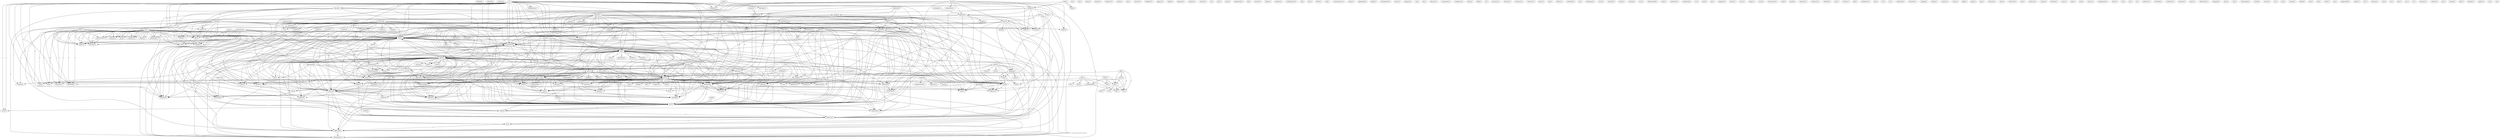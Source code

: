 digraph G {
  brickell [ label="brickell(1)" ];
  selected [ label="selected(1)" ];
  decision [ label="decision(1)" ];
  uses [ label="uses(2)" ];
  make [ label="make(1)" ];
  explains [ label="explains(1)" ];
  cipher [ label="cipher(28)" ];
  encrypt [ label="encrypt(2)" ];
  data [ label="data(2)" ];
  feedback [ label="feedback(5)" ];
  des [ label="des(33)" ];
  operation [ label="operation(9)" ];
  decrypt [ label="decrypt(2)" ];
  size [ label="size(5)" ];
  output [ label="output(4)" ];
  bit [ label="bit(2)" ];
  encryption [ label="encryption(18)" ];
  input [ label="input(2)" ];
  bit [ label="bit(22)" ];
  decryption [ label="decryption(10)" ];
  faq [ label="faq(5)" ];
  news [ label="news(2)" ];
  part [ label="part(7)" ];
  xx [ label="xx(1)" ];
  fifth [ label="fifth(1)" ];
  crypt [ label="crypt(3)" ];
  bri [ label="bri(1)" ];
  sha [ label="sha(1)" ];
  keeps [ label="keeps(1)" ];
  standard [ label="standard(7)" ];
  section [ label="section(1)" ];
  method [ label="method(4)" ];
  use [ label="use(5)" ];
  software [ label="software(6)" ];
  computer [ label="computer(2)" ];
  protection [ label="protection(2)" ];
  operates [ label="operates(3)" ];
  key [ label="key(32)" ];
  telecom [ label="telecom(2)" ];
  hardware [ label="hardware(4)" ];
  use [ label="use(1)" ];
  technology [ label="technology(1)" ];
  authentication [ label="authentication(3)" ];
  product [ label="product(24)" ];
  message [ label="message(5)" ];
  number [ label="number(6)" ];
  componentwise [ label="componentwise(1)" ];
  difference [ label="difference(1)" ];
  satisfy [ label="satisfy(1)" ];
  makes [ label="makes(3)" ];
  hember [ label="hember(1)" ];
  disproves [ label="disproves(1)" ];
  notion [ label="notion(1)" ];
  ntis [ label="ntis(1)" ];
  contrary [ label="contrary(1)" ];
  definition [ label="definition(1)" ];
  appears [ label="appears(1)" ];
  length [ label="length(1)" ];
  approach [ label="approach(1)" ];
  parkway [ label="parkway(1)" ];
  notation [ label="notation(1)" ];
  attack [ label="attack(5)" ];
  requires [ label="requires(1)" ];
  plaintext [ label="plaintext(3)" ];
  mapping [ label="mapping(4)" ];
  ie [ label="ie(1)" ];
  determine [ label="determine(2)" ];
  sp [ label="sp(1)" ];
  rwth [ label="rwth(1)" ];
  interface [ label="interface(1)" ];
  confidentiality [ label="confidentiality(1)" ];
  goes [ label="goes(1)" ];
  sheet [ label="sheet(3)" ];
  padding [ label="padding(1)" ];
  sample [ label="sample(1)" ];
  stream [ label="stream(2)" ];
  frame [ label="frame(1)" ];
  set [ label="set(2)" ];
  one [ label="one(2)" ];
  time [ label="time(4)" ];
  export [ label="export(1)" ];
  export [ label="export(1)" ];
  life [ label="life(1)" ];
  math [ label="math(1)" ];
  function [ label="function(6)" ];
  fashion [ label="fashion(1)" ];
  schedule [ label="schedule(4)" ];
  block [ label="block(22)" ];
  block [ label="block(2)" ];
  combines [ label="combines(1)" ];
  receipt [ label="receipt(1)" ];
  text [ label="text(3)" ];
  order [ label="order(2)" ];
  reception [ label="reception(1)" ];
  advance [ label="advance(1)" ];
  ciphertext [ label="ciphertext(2)" ];
  department [ label="department(1)" ];
  bih [ label="bih(1)" ];
  class [ label="class(2)" ];
  sense [ label="sense(3)" ];
  half [ label="half(1)" ];
  swap [ label="swap(1)" ];
  practice [ label="practice(1)" ];
  meyer [ label="meyer(3)" ];
  further [ label="further(1)" ];
  algorithm [ label="algorithm(7)" ];
  dependence [ label="dependence(1)" ];
  conflict [ label="conflict(1)" ];
  developer [ label="developer(1)" ];
  tamper [ label="tamper(1)" ];
  spent [ label="spent(2)" ];
  resolves [ label="resolves(1)" ];
  year [ label="year(1)" ];
  article [ label="article(1)" ];
  guarantee [ label="guarantee(1)" ];
  dennis [ label="dennis(1)" ];
  program [ label="program(2)" ];
  multiplication [ label="multiplication(1)" ];
  value [ label="value(3)" ];
  decryptor [ label="decryptor(1)" ];
  encryptor [ label="encryptor(1)" ];
  adi [ label="adi(1)" ];
  mixing [ label="mixing(1)" ];
  round [ label="round(5)" ];
  act [ label="act(1)" ];
  act [ label="act(2)" ];
  mail [ label="mail(1)" ];
  information [ label="information(5)" ];
  need [ label="need(1)" ];
  chapter [ label="chapter(1)" ];
  luby [ label="luby(1)" ];
  iv [ label="iv(2)" ];
  reduces [ label="reduces(3)" ];
  initialization [ label="initialization(1)" ];
  form [ label="form(1)" ];
  note [ label="note(2)" ];
  mode [ label="mode(4)" ];
  depends [ label="depends(3)" ];
  vector [ label="vector(1)" ];
  instance [ label="instance(1)" ];
  evidence [ label="evidence(2)" ];
  design [ label="design(5)" ];
  hypothesis [ label="hypothesis(1)" ];
  group [ label="group(13)" ];
  khafre [ label="khafre(1)" ];
  talk [ label="talk(1)" ];
  semiconductor [ label="semiconductor(1)" ];
  general [ label="general(1)" ];
  please [ label="please(1)" ];
  edu [ label="edu(2)" ];
  cryptography [ label="cryptography(3)" ];
  pub [ label="pub(1)" ];
  end [ label="end(1)" ];
  improvement [ label="improvement(1)" ];
  encipherment [ label="encipherment(3)" ];
  indicates [ label="indicates(1)" ];
  extension [ label="extension(1)" ];
  exist [ label="exist(1)" ];
  developed [ label="developed(2)" ];
  pijnenburg [ label="pijnenburg(2)" ];
  begins [ label="begins(1)" ];
  development [ label="development(3)" ];
  modify [ label="modify(1)" ];
  weakness [ label="weakness(1)" ];
  knowledge [ label="knowledge(1)" ];
  ensure [ label="ensure(1)" ];
  designer [ label="designer(1)" ];
  ftp [ label="ftp(2)" ];
  rtfm [ label="rtfm(1)" ];
  mit [ label="mit(1)" ];
  see [ label="see(2)" ];
  cop [ label="cop(1)" ];
  substitution [ label="substitution(2)" ];
  transposition [ label="transposition(2)" ];
  scheduling [ label="scheduling(1)" ];
  linear [ label="linear(1)" ];
  transformation [ label="transformation(1)" ];
  told [ label="told(1)" ];
  permutation [ label="permutation(4)" ];
  addition [ label="addition(1)" ];
  request [ label="request(1)" ];
  selection [ label="selection(1)" ];
  kin [ label="kin(1)" ];
  coppersmith [ label="coppersmith(2)" ];
  alternating [ label="alternating(2)" ];
  generate [ label="generate(4)" ];
  rest [ label="rest(1)" ];
  read [ label="read(1)" ];
  kinnucan [ label="kinnucan(1)" ];
  term [ label="term(1)" ];
  generation [ label="generation(1)" ];
  project [ label="project(1)" ];
  prove [ label="prove(5)" ];
  encrypt [ label="encrypt(3)" ];
  started [ label="started(1)" ];
  cryptosystem [ label="cryptosystem(1)" ];
  supersedes [ label="supersedes(1)" ];
  tuchman [ label="tuchman(4)" ];
  look [ label="look(1)" ];
  member [ label="member(1)" ];
  compliance [ label="compliance(1)" ];
  feistel [ label="feistel(3)" ];
  extend [ label="extend(1)" ];
  show [ label="show(1)" ];
  called [ label="called(1)" ];
  phone [ label="phone(1)" ];
  protect [ label="protect(3)" ];
  processing [ label="processing(2)" ];
  ftpbk [ label="ftpbk(1)" ];
  ecb [ label="ecb(5)" ];
  question [ label="question(2)" ];
  chip [ label="chip(3)" ];
  pipeline [ label="pipeline(1)" ];
  sells [ label="sells(1)" ];
  stage [ label="stage(1)" ];
  supports [ label="supports(1)" ];
  nl [ label="nl(1)" ];
  generator [ label="generator(1)" ];
  sherman [ label="sherman(1)" ];
  insistence [ label="insistence(1)" ];
  purpose [ label="purpose(1)" ];
  government [ label="government(2)" ];
  mb [ label="mb(1)" ];
  gandalf [ label="gandalf(1)" ];
  sec [ label="sec(1)" ];
  procedure [ label="procedure(1)" ];
  summary [ label="summary(1)" ];
  device [ label="device(1)" ];
  infosys [ label="infosys(1)" ];
  goal [ label="goal(1)" ];
  address [ label="address(1)" ];
  elektronik [ label="elektronik(1)" ];
  lsb [ label="lsb(1)" ];
  distinguish [ label="distinguish(1)" ];
  rivest [ label="rivest(1)" ];
  revealed [ label="revealed(1)" ];
  subset [ label="subset(1)" ];
  ostholm [ label="ostholm(1)" ];
  dea [ label="dea(3)" ];
  pair [ label="pair(3)" ];
  ncsu [ label="ncsu(1)" ];
  boxtelswweg [ label="boxtelswweg(1)" ];
  looks [ label="looks(1)" ];
  bro [ label="bro(1)" ];
  list [ label="list(2)" ];
  marketing [ label="marketing(1)" ];
  polynomial [ label="polynomial(1)" ];
  ivs [ label="ivs(1)" ];
  mark [ label="mark(1)" ];
  pat [ label="pat(1)" ];
  magazine [ label="magazine(1)" ];
  matter [ label="matter(1)" ];
  shamir [ label="shamir(4)" ];
  work [ label="work(1)" ];
  anything [ label="anything(1)" ];
  vouch [ label="vouch(1)" ];
  ranges [ label="ranges(1)" ];
  recall [ label="recall(1)" ];
  involvement [ label="involvement(1)" ];
  means [ label="means(1)" ];
  iterates [ label="iterates(1)" ];
  chaining [ label="chaining(2)" ];
  hand [ label="hand(1)" ];
  franke [ label="franke(2)" ];
  compress [ label="compress(1)" ];
  commerce [ label="commerce(1)" ];
  specifies [ label="specifies(2)" ];
  expect [ label="expect(1)" ];
  wire [ label="wire(1)" ];
  cfb [ label="cfb(6)" ];
  cryptanalysis [ label="cryptanalysis(4)" ];
  consists [ label="consists(1)" ];
  nsa [ label="nsa(2)" ];
  keysize [ label="keysize(1)" ];
  dictate [ label="dictate(1)" ];
  box [ label="box(1)" ];
  document [ label="document(1)" ];
  phil [ label="phil(1)" ];
  intelligence [ label="intelligence(1)" ];
  kah [ label="kah(1)" ];
  cry [ label="cry(1)" ];
  security [ label="security(7)" ];
  sor [ label="sor(1)" ];
  nsa [ label="nsa(5)" ];
  informatik [ label="informatik(1)" ];
  ibm [ label="ibm(3)" ];
  mail [ label="mail(1)" ];
  december [ label="december(1)" ];
  langage [ label="langage(1)" ];
  nobody [ label="nobody(1)" ];
  cryptech [ label="cryptech(1)" ];
  ranum [ label="ranum(1)" ];
  ftppk [ label="ftppk(1)" ];
  iv [ label="iv(1)" ];
  paper [ label="paper(1)" ];
  biham [ label="biham(3)" ];
  name [ label="name(2)" ];
  map [ label="map(1)" ];
  collection [ label="collection(1)" ];
  example [ label="example(2)" ];
  produce [ label="produce(1)" ];
  claim [ label="claim(1)" ];
  add [ label="add(1)" ];
  compares [ label="compares(1)" ];
  table [ label="table(1)" ];
  code [ label="code(3)" ];
  fact [ label="fact(1)" ];
  listing [ label="listing(1)" ];
  institution [ label="institution(1)" ];
  mhz [ label="mhz(1)" ];
  patterson [ label="patterson(1)" ];
  canada [ label="canada(1)" ];
  observer [ label="observer(2)" ];
  timestep [ label="timestep(1)" ];
  exists [ label="exists(1)" ];
  right [ label="right(1)" ];
  send [ label="send(1)" ];
  marcus [ label="marcus(1)" ];
  management [ label="management(1)" ];
  book [ label="book(2)" ];
  ellison [ label="ellison(1)" ];
  tim [ label="tim(1)" ];
  lub [ label="lub(1)" ];
  bi [ label="bi(1)" ];
  reference [ label="reference(1)" ];
  rosenthal [ label="rosenthal(1)" ];
  committee [ label="committee(1)" ];
  germany [ label="germany(1)" ];
  knows [ label="knows(1)" ];
  cbc [ label="cbc(2)" ];
  distribution [ label="distribution(1)" ];
  msb [ label="msb(1)" ];
  language [ label="language(1)" ];
  ftpey [ label="ftpey(1)" ];
  com [ label="com(1)" ];
  nonlinearity [ label="nonlinearity(1)" ];
  rackoff [ label="rackoff(1)" ];
  riordan [ label="riordan(1)" ];
  ofb [ label="ofb(3)" ];
  oct [ label="oct(1)" ];
  cam [ label="cam(1)" ];
  storage [ label="storage(1)" ];
  newbridge [ label="newbridge(3)" ];
  kaliski [ label="kaliski(1)" ];
  ieee [ label="ieee(1)" ];
  lucifer [ label="lucifer(4)" ];
  msb [ label="msb(4)" ];
  ede [ label="ede(1)" ];
  vught [ label="vught(1)" ];
  shi [ label="shi(1)" ];
  engineering [ label="engineering(1)" ];
  import [ label="import(1)" ];
  eve [ label="eve(1)" ];
  shannon [ label="shannon(1)" ];
  tran [ label="tran(3)" ];
  xor [ label="xor(1)" ];
  karn [ label="karn(1)" ];
  pcc [ label="pcc(1)" ];
  ne [ label="ne(1)" ];
  existence [ label="existence(1)" ];
  element [ label="element(2)" ];
  mjr [ label="mjr(1)" ];
  energy [ label="energy(1)" ];
  mbit [ label="mbit(2)" ];
  dewight [ label="dewight(1)" ];
  quality [ label="quality(1)" ];
  call [ label="call(1)" ];
  eq [ label="eq(1)" ];
  uses -> make [ label="1" ];
  uses -> explains [ label="1" ];
  uses -> cipher [ label="1" ];
  encrypt -> data [ label="3" ];
  encrypt -> feedback [ label="2" ];
  encrypt -> des [ label="1" ];
  encrypt -> operation [ label="1" ];
  encrypt -> decrypt [ label="2" ];
  encrypt -> size [ label="2" ];
  output -> des [ label="1" ];
  output -> operation [ label="1" ];
  output -> bit [ label="2" ];
  output -> encryption [ label="1" ];
  output -> input [ label="1" ];
  output -> bit [ label="2" ];
  output -> decryption [ label="2" ];
  faq -> news [ label="1" ];
  faq -> part [ label="5" ];
  faq -> xx [ label="2" ];
  faq -> fifth [ label="3" ];
  faq -> crypt [ label="1" ];
  standard -> data [ label="3" ];
  standard -> section [ label="1" ];
  standard -> method [ label="1" ];
  standard -> use [ label="1" ];
  standard -> software [ label="1" ];
  standard -> computer [ label="1" ];
  standard -> protection [ label="1" ];
  standard -> operates [ label="1" ];
  standard -> key [ label="2" ];
  standard -> operation [ label="4" ];
  standard -> telecom [ label="1" ];
  standard -> hardware [ label="1" ];
  standard -> cipher [ label="1" ];
  standard -> bit [ label="1" ];
  standard -> use [ label="1" ];
  standard -> technology [ label="1" ];
  standard -> bit [ label="1" ];
  standard -> authentication [ label="1" ];
  standard -> product [ label="1" ];
  standard -> message [ label="1" ];
  number -> componentwise [ label="1" ];
  number -> difference [ label="1" ];
  number -> satisfy [ label="1" ];
  number -> makes [ label="1" ];
  attack -> requires [ label="1" ];
  attack -> plaintext [ label="1" ];
  attack -> mapping [ label="1" ];
  attack -> key [ label="1" ];
  attack -> ie [ label="1" ];
  attack -> determine [ label="1" ];
  data -> interface [ label="1" ];
  data -> part [ label="1" ];
  data -> confidentiality [ label="1" ];
  data -> goes [ label="1" ];
  data -> sheet [ label="1" ];
  data -> padding [ label="1" ];
  data -> sample [ label="1" ];
  data -> stream [ label="1" ];
  data -> key [ label="3" ];
  data -> frame [ label="1" ];
  data -> des [ label="1" ];
  data -> operation [ label="1" ];
  data -> set [ label="1" ];
  data -> one [ label="1" ];
  data -> time [ label="1" ];
  data -> bit [ label="1" ];
  data -> encryption [ label="1" ];
  data -> export [ label="1" ];
  data -> export [ label="1" ];
  data -> bit [ label="1" ];
  data -> size [ label="2" ];
  data -> life [ label="1" ];
  function -> plaintext [ label="1" ];
  function -> fashion [ label="1" ];
  function -> schedule [ label="2" ];
  function -> block [ label="2" ];
  function -> block [ label="2" ];
  function -> key [ label="3" ];
  function -> combines [ label="1" ];
  function -> receipt [ label="1" ];
  function -> text [ label="1" ];
  function -> cipher [ label="1" ];
  function -> order [ label="1" ];
  function -> bit [ label="2" ];
  function -> reception [ label="1" ];
  function -> advance [ label="1" ];
  function -> ciphertext [ label="1" ];
  function -> bit [ label="2" ];
  class -> sense [ label="1" ];
  class -> mapping [ label="1" ];
  class -> half [ label="1" ];
  class -> swap [ label="1" ];
  class -> one [ label="1" ];
  class -> ciphertext [ label="1" ];
  class -> product [ label="1" ];
  news -> part [ label="1" ];
  news -> xx [ label="1" ];
  news -> crypt [ label="1" ];
  meyer -> sense [ label="1" ];
  meyer -> further [ label="1" ];
  meyer -> algorithm [ label="1" ];
  meyer -> dependence [ label="1" ];
  meyer -> conflict [ label="1" ];
  meyer -> developer [ label="1" ];
  meyer -> tamper [ label="1" ];
  meyer -> spent [ label="1" ];
  meyer -> resolves [ label="1" ];
  meyer -> year [ label="1" ];
  meyer -> article [ label="1" ];
  meyer -> guarantee [ label="1" ];
  value -> decryptor [ label="1" ];
  value -> encryptor [ label="1" ];
  value -> key [ label="1" ];
  sense -> plaintext [ label="1" ];
  sense -> fashion [ label="1" ];
  sense -> conflict [ label="1" ];
  sense -> mapping [ label="1" ];
  sense -> resolves [ label="1" ];
  sense -> key [ label="1" ];
  sense -> combines [ label="1" ];
  sense -> mixing [ label="1" ];
  sense -> cipher [ label="1" ];
  sense -> round [ label="1" ];
  sense -> act [ label="1" ];
  sense -> ciphertext [ label="1" ];
  sense -> product [ label="1" ];
  sense -> act [ label="1" ];
  mail -> further [ label="1" ];
  mail -> information [ label="1" ];
  mail -> need [ label="1" ];
  method -> use [ label="1" ];
  method -> chapter [ label="1" ];
  method -> key [ label="1" ];
  method -> use [ label="1" ];
  method -> authentication [ label="1" ];
  method -> product [ label="1" ];
  method -> message [ label="1" ];
  iv -> reduces [ label="8" ];
  iv -> use [ label="1" ];
  iv -> encryptor [ label="1" ];
  iv -> key [ label="2" ];
  iv -> operation [ label="4" ];
  iv -> initialization [ label="1" ];
  iv -> form [ label="1" ];
  iv -> note [ label="8" ];
  iv -> mode [ label="1" ];
  iv -> crypt [ label="1" ];
  iv -> text [ label="4" ];
  iv -> cipher [ label="4" ];
  iv -> bit [ label="3" ];
  iv -> encryption [ label="4" ];
  iv -> reception [ label="4" ];
  iv -> use [ label="1" ];
  iv -> depends [ label="4" ];
  iv -> vector [ label="1" ];
  iv -> bit [ label="3" ];
  iv -> instance [ label="1" ];
  iv -> decryption [ label="4" ];
  evidence -> design [ label="1" ];
  evidence -> hypothesis [ label="1" ];
  evidence -> group [ label="1" ];
  reduces -> design [ label="1" ];
  reduces -> operation [ label="1" ];
  reduces -> note [ label="2" ];
  reduces -> text [ label="1" ];
  reduces -> cipher [ label="1" ];
  reduces -> encryption [ label="1" ];
  reduces -> reception [ label="1" ];
  reduces -> depends [ label="1" ];
  reduces -> decryption [ label="1" ];
  design -> software [ label="1" ];
  design -> general [ label="1" ];
  edu -> part [ label="1" ];
  edu -> xx [ label="1" ];
  edu -> cryptography [ label="1" ];
  edu -> pub [ label="1" ];
  further -> algorithm [ label="1" ];
  further -> end [ label="1" ];
  further -> information [ label="1" ];
  further -> conflict [ label="1" ];
  further -> tamper [ label="1" ];
  further -> resolves [ label="1" ];
  further -> improvement [ label="1" ];
  encipherment -> indicates [ label="2" ];
  encipherment -> extension [ label="2" ];
  encipherment -> key [ label="2" ];
  encipherment -> exist [ label="2" ];
  encipherment -> group [ label="1" ];
  encipherment -> cipher [ label="1" ];
  encipherment -> encryption [ label="2" ];
  encipherment -> depends [ label="1" ];
  developed -> algorithm [ label="2" ];
  algorithm -> software [ label="1" ];
  algorithm -> conflict [ label="1" ];
  algorithm -> modify [ label="1" ];
  algorithm -> resolves [ label="1" ];
  algorithm -> weakness [ label="1" ];
  algorithm -> hardware [ label="1" ];
  algorithm -> knowledge [ label="1" ];
  algorithm -> technology [ label="1" ];
  ftp -> xx [ label="1" ];
  ftp -> cryptography [ label="1" ];
  ftp -> pub [ label="1" ];
  ftp -> rtfm [ label="1" ];
  ftp -> mit [ label="1" ];
  ftp -> see [ label="1" ];
  substitution -> transposition [ label="1" ];
  substitution -> make [ label="1" ];
  substitution -> scheduling [ label="1" ];
  substitution -> key [ label="1" ];
  substitution -> linear [ label="1" ];
  substitution -> explains [ label="1" ];
  substitution -> transformation [ label="1" ];
  substitution -> told [ label="1" ];
  substitution -> permutation [ label="1" ];
  substitution -> addition [ label="1" ];
  substitution -> request [ label="1" ];
  substitution -> selection [ label="1" ];
  coppersmith -> alternating [ label="1" ];
  coppersmith -> generate [ label="1" ];
  coppersmith -> group [ label="1" ];
  coppersmith -> cipher [ label="1" ];
  coppersmith -> product [ label="1" ];
  part -> xx [ label="1" ];
  part -> rest [ label="1" ];
  part -> fifth [ label="2" ];
  part -> read [ label="1" ];
  use -> term [ label="1" ];
  use -> generation [ label="1" ];
  use -> project [ label="1" ];
  use -> prove [ label="1" ];
  use -> block [ label="1" ];
  use -> feedback [ label="2" ];
  use -> encrypt [ label="2" ];
  use -> block [ label="1" ];
  use -> key [ label="2" ];
  use -> telecom [ label="1" ];
  use -> form [ label="1" ];
  use -> started [ label="1" ];
  use -> mode [ label="1" ];
  use -> crypt [ label="1" ];
  use -> generate [ label="1" ];
  use -> one [ label="1" ];
  use -> cipher [ label="1" ];
  use -> bit [ label="2" ];
  use -> decrypt [ label="2" ];
  use -> bit [ label="2" ];
  use -> instance [ label="1" ];
  use -> cryptosystem [ label="1" ];
  use -> message [ label="1" ];
  plaintext -> fashion [ label="1" ];
  plaintext -> key [ label="3" ];
  plaintext -> encryption [ label="1" ];
  plaintext -> input [ label="1" ];
  plaintext -> ciphertext [ label="1" ];
  plaintext -> decryption [ label="1" ];
  plaintext -> determine [ label="1" ];
  tuchman -> conflict [ label="1" ];
  tuchman -> developer [ label="1" ];
  tuchman -> tamper [ label="1" ];
  tuchman -> spent [ label="1" ];
  tuchman -> resolves [ label="1" ];
  tuchman -> make [ label="1" ];
  tuchman -> year [ label="1" ];
  tuchman -> scheduling [ label="1" ];
  tuchman -> key [ label="1" ];
  tuchman -> article [ label="1" ];
  tuchman -> explains [ label="1" ];
  tuchman -> look [ label="1" ];
  tuchman -> member [ label="1" ];
  tuchman -> group [ label="1" ];
  tuchman -> told [ label="1" ];
  tuchman -> permutation [ label="1" ];
  tuchman -> request [ label="1" ];
  tuchman -> selection [ label="1" ];
  sheet -> bit [ label="1" ];
  sheet -> bit [ label="1" ];
  feistel -> extend [ label="1" ];
  feistel -> mapping [ label="1" ];
  feistel -> show [ label="1" ];
  feistel -> half [ label="1" ];
  feistel -> swap [ label="1" ];
  feistel -> generate [ label="1" ];
  feistel -> one [ label="1" ];
  feistel -> round [ label="2" ];
  feistel -> ciphertext [ label="1" ];
  feistel -> called [ label="1" ];
  feistel -> product [ label="1" ];
  protect -> information [ label="2" ];
  processing -> sample [ label="1" ];
  processing -> frame [ label="1" ];
  processing -> operation [ label="1" ];
  processing -> one [ label="1" ];
  processing -> time [ label="1" ];
  information -> operation [ label="1" ];
  ecb -> question [ label="1" ];
  ecb -> feedback [ label="1" ];
  ecb -> chip [ label="1" ];
  ecb -> pipeline [ label="1" ];
  ecb -> encrypt [ label="1" ];
  ecb -> operates [ label="1" ];
  ecb -> sells [ label="1" ];
  ecb -> des [ label="2" ];
  ecb -> operation [ label="2" ];
  ecb -> round [ label="1" ];
  ecb -> bit [ label="1" ];
  ecb -> encryption [ label="3" ];
  ecb -> use [ label="1" ];
  ecb -> decrypt [ label="1" ];
  ecb -> bit [ label="1" ];
  ecb -> stage [ label="1" ];
  ecb -> supports [ label="1" ];
  software -> purpose [ label="1" ];
  software -> government [ label="1" ];
  software -> general [ label="1" ];
  software -> technology [ label="1" ];
  computer -> mb [ label="1" ];
  computer -> stream [ label="1" ];
  computer -> key [ label="1" ];
  computer -> mode [ label="1" ];
  computer -> gandalf [ label="1" ];
  computer -> hardware [ label="1" ];
  computer -> sec [ label="1" ];
  computer -> bit [ label="1" ];
  computer -> bit [ label="1" ];
  computer -> procedure [ label="1" ];
  question -> group [ label="1" ];
  infosys -> mb [ label="1" ];
  infosys -> stream [ label="1" ];
  infosys -> key [ label="1" ];
  infosys -> mode [ label="1" ];
  infosys -> gandalf [ label="1" ];
  infosys -> hardware [ label="1" ];
  infosys -> sec [ label="1" ];
  infosys -> bit [ label="1" ];
  infosys -> bit [ label="1" ];
  infosys -> procedure [ label="1" ];
  schedule -> order [ label="2" ];
  cryptography -> fifth [ label="2" ];
  cryptography -> crypt [ label="1" ];
  dea -> key [ label="2" ];
  dea -> pair [ label="2" ];
  bro -> list [ label="1" ];
  bro -> general [ label="1" ];
  bro -> product [ label="1" ];
  shamir -> work [ label="1" ];
  shamir -> key [ label="1" ];
  shamir -> determine [ label="1" ];
  prove -> key [ label="2" ];
  prove -> generate [ label="2" ];
  prove -> cipher [ label="1" ];
  prove -> anything [ label="2" ];
  prove -> product [ label="1" ];
  prove -> message [ label="2" ];
  spent -> year [ label="1" ];
  block -> means [ label="3" ];
  block -> encrypt [ label="5" ];
  block -> transposition [ label="2" ];
  block -> iterates [ label="1" ];
  block -> stream [ label="1" ];
  block -> key [ label="4" ];
  block -> linear [ label="1" ];
  block -> des [ label="4" ];
  block -> operation [ label="4" ];
  block -> transformation [ label="1" ];
  block -> makes [ label="1" ];
  block -> mode [ label="2" ];
  block -> generate [ label="1" ];
  block -> cipher [ label="6" ];
  block -> order [ label="1" ];
  block -> bit [ label="1" ];
  block -> encryption [ label="3" ];
  block -> input [ label="2" ];
  block -> ciphertext [ label="1" ];
  block -> addition [ label="1" ];
  block -> bit [ label="1" ];
  block -> authentication [ label="2" ];
  block -> decryption [ label="2" ];
  block -> size [ label="4" ];
  block -> message [ label="3" ];
  chaining -> des [ label="1" ];
  chaining -> operation [ label="1" ];
  chaining -> bit [ label="1" ];
  chaining -> bit [ label="1" ];
  feedback -> des [ label="2" ];
  feedback -> operation [ label="2" ];
  feedback -> bit [ label="4" ];
  feedback -> bit [ label="4" ];
  chip -> pipeline [ label="1" ];
  chip -> operates [ label="1" ];
  chip -> telecom [ label="1" ];
  chip -> makes [ label="1" ];
  chip -> round [ label="1" ];
  chip -> encryption [ label="2" ];
  chip -> use [ label="1" ];
  chip -> decryption [ label="1" ];
  chip -> stage [ label="1" ];
  chip -> supports [ label="1" ];
  mapping -> generate [ label="1" ];
  mapping -> round [ label="1" ];
  mapping -> expect [ label="1" ];
  encrypt -> des [ label="1" ];
  encrypt -> operation [ label="1" ];
  encrypt -> decrypt [ label="2" ];
  encrypt -> size [ label="2" ];
  cfb -> operates [ label="2" ];
  cfb -> sells [ label="2" ];
  cfb -> des [ label="1" ];
  cfb -> operation [ label="2" ];
  cfb -> note [ label="1" ];
  cfb -> text [ label="1" ];
  cfb -> cipher [ label="1" ];
  cfb -> round [ label="2" ];
  cfb -> bit [ label="2" ];
  cfb -> encryption [ label="4" ];
  cfb -> reception [ label="1" ];
  cfb -> depends [ label="1" ];
  cfb -> bit [ label="2" ];
  cfb -> stage [ label="2" ];
  cfb -> supports [ label="2" ];
  cryptanalysis -> ie [ label="1" ];
  transposition -> stream [ label="1" ];
  transposition -> key [ label="1" ];
  transposition -> linear [ label="1" ];
  transposition -> transformation [ label="1" ];
  transposition -> encryption [ label="1" ];
  transposition -> addition [ label="1" ];
  nsa -> make [ label="2" ];
  nsa -> keysize [ label="2" ];
  nsa -> scheduling [ label="2" ];
  nsa -> dictate [ label="1" ];
  nsa -> key [ label="3" ];
  nsa -> weakness [ label="2" ];
  nsa -> des [ label="2" ];
  nsa -> article [ label="1" ];
  nsa -> explains [ label="2" ];
  nsa -> look [ label="2" ];
  nsa -> box [ label="2" ];
  nsa -> document [ label="2" ];
  nsa -> told [ label="2" ];
  nsa -> permutation [ label="2" ];
  nsa -> knowledge [ label="2" ];
  nsa -> called [ label="2" ];
  nsa -> size [ label="1" ];
  nsa -> request [ label="2" ];
  nsa -> selection [ label="2" ];
  operates -> key [ label="1" ];
  operates -> round [ label="1" ];
  operates -> bit [ label="2" ];
  operates -> encryption [ label="1" ];
  operates -> bit [ label="2" ];
  operates -> stage [ label="1" ];
  operates -> supports [ label="1" ];
  security -> key [ label="2" ];
  security -> group [ label="1" ];
  security -> cipher [ label="3" ];
  security -> depends [ label="1" ];
  security -> product [ label="2" ];
  security -> life [ label="2" ];
  alternating -> half [ label="1" ];
  nsa -> keysize [ label="2" ];
  nsa -> scheduling [ label="2" ];
  nsa -> dictate [ label="1" ];
  nsa -> key [ label="3" ];
  nsa -> weakness [ label="2" ];
  nsa -> des [ label="2" ];
  nsa -> article [ label="1" ];
  nsa -> explains [ label="2" ];
  nsa -> look [ label="2" ];
  nsa -> box [ label="2" ];
  nsa -> document [ label="2" ];
  nsa -> told [ label="2" ];
  nsa -> permutation [ label="2" ];
  nsa -> knowledge [ label="2" ];
  nsa -> called [ label="2" ];
  nsa -> size [ label="1" ];
  nsa -> request [ label="2" ];
  nsa -> selection [ label="2" ];
  ibm -> keysize [ label="1" ];
  ibm -> scheduling [ label="1" ];
  ibm -> key [ label="1" ];
  ibm -> weakness [ label="1" ];
  ibm -> explains [ label="1" ];
  ibm -> look [ label="1" ];
  ibm -> box [ label="1" ];
  ibm -> document [ label="1" ];
  ibm -> member [ label="2" ];
  ibm -> group [ label="2" ];
  ibm -> told [ label="1" ];
  ibm -> permutation [ label="1" ];
  ibm -> knowledge [ label="1" ];
  ibm -> called [ label="1" ];
  ibm -> request [ label="1" ];
  ibm -> selection [ label="1" ];
  mail -> need [ label="1" ];
  government -> key [ label="1" ];
  government -> cipher [ label="1" ];
  government -> bit [ label="1" ];
  government -> bit [ label="1" ];
  government -> product [ label="1" ];
  list -> des [ label="1" ];
  list -> general [ label="1" ];
  iv -> key [ label="2" ];
  iv -> operation [ label="4" ];
  iv -> initialization [ label="1" ];
  iv -> form [ label="1" ];
  iv -> note [ label="8" ];
  iv -> mode [ label="1" ];
  iv -> crypt [ label="1" ];
  iv -> text [ label="4" ];
  iv -> cipher [ label="4" ];
  iv -> bit [ label="3" ];
  iv -> encryption [ label="4" ];
  iv -> reception [ label="4" ];
  iv -> use [ label="1" ];
  iv -> depends [ label="4" ];
  iv -> vector [ label="1" ];
  iv -> bit [ label="3" ];
  iv -> instance [ label="1" ];
  iv -> decryption [ label="4" ];
  stream -> mode [ label="1" ];
  stream -> gandalf [ label="1" ];
  stream -> hardware [ label="1" ];
  stream -> encryption [ label="1" ];
  stream -> procedure [ label="1" ];
  biham -> key [ label="1" ];
  biham -> determine [ label="1" ];
  block -> key [ label="4" ];
  block -> linear [ label="1" ];
  block -> des [ label="4" ];
  block -> operation [ label="4" ];
  block -> transformation [ label="1" ];
  block -> makes [ label="1" ];
  block -> mode [ label="2" ];
  block -> generate [ label="1" ];
  block -> cipher [ label="6" ];
  block -> order [ label="1" ];
  block -> bit [ label="1" ];
  block -> encryption [ label="3" ];
  block -> input [ label="2" ];
  block -> ciphertext [ label="1" ];
  block -> addition [ label="1" ];
  block -> bit [ label="1" ];
  block -> authentication [ label="2" ];
  block -> decryption [ label="2" ];
  block -> size [ label="4" ];
  block -> message [ label="3" ];
  key -> explains [ label="1" ];
  key -> makes [ label="1" ];
  key -> mode [ label="2" ];
  key -> gandalf [ label="1" ];
  key -> crypt [ label="1" ];
  key -> name [ label="2" ];
  key -> hardware [ label="1" ];
  key -> pair [ label="5" ];
  key -> exist [ label="2" ];
  key -> order [ label="1" ];
  key -> told [ label="1" ];
  key -> bit [ label="3" ];
  key -> encryption [ label="3" ];
  key -> ciphertext [ label="1" ];
  key -> bit [ label="3" ];
  key -> anything [ label="3" ];
  key -> size [ label="1" ];
  key -> request [ label="1" ];
  key -> procedure [ label="1" ];
  key -> selection [ label="1" ];
  key -> life [ label="2" ];
  example -> cipher [ label="1" ];
  example -> produce [ label="1" ];
  example -> bit [ label="1" ];
  example -> depends [ label="1" ];
  example -> ciphertext [ label="1" ];
  example -> bit [ label="1" ];
  des -> operation [ label="6" ];
  des -> telecom [ label="1" ];
  des -> add [ label="1" ];
  des -> compares [ label="1" ];
  des -> form [ label="2" ];
  des -> makes [ label="2" ];
  des -> hypothesis [ label="1" ];
  des -> improvement [ label="1" ];
  des -> mode [ label="4" ];
  des -> gandalf [ label="2" ];
  des -> box [ label="3" ];
  des -> crypt [ label="2" ];
  des -> document [ label="3" ];
  des -> hardware [ label="4" ];
  des -> table [ label="1" ];
  des -> code [ label="1" ];
  des -> member [ label="2" ];
  des -> sec [ label="2" ];
  des -> group [ label="5" ];
  des -> cipher [ label="6" ];
  des -> order [ label="1" ];
  des -> round [ label="1" ];
  des -> guarantee [ label="1" ];
  des -> bit [ label="10" ];
  des -> encryption [ label="3" ];
  des -> general [ label="1" ];
  des -> use [ label="6" ];
  des -> decrypt [ label="1" ];
  des -> fact [ label="1" ];
  des -> knowledge [ label="3" ];
  des -> bit [ label="10" ];
  des -> authentication [ label="1" ];
  des -> instance [ label="2" ];
  des -> called [ label="3" ];
  des -> decryption [ label="2" ];
  des -> product [ label="6" ];
  des -> procedure [ label="2" ];
  des -> stage [ label="1" ];
  des -> determine [ label="1" ];
  des -> listing [ label="1" ];
  des -> message [ label="1" ];
  des -> see [ label="1" ];
  des -> supports [ label="1" ];
  operation -> bit [ label="1" ];
  operation -> reception [ label="1" ];
  operation -> use [ label="1" ];
  operation -> decrypt [ label="1" ];
  operation -> bit [ label="1" ];
  observer -> order [ label="1" ];
  observer -> determine [ label="1" ];
  half -> swap [ label="1" ];
  half -> round [ label="1" ];
  half -> ciphertext [ label="1" ];
  makes -> cipher [ label="1" ];
  makes -> encryption [ label="1" ];
  makes -> use [ label="1" ];
  makes -> decryption [ label="1" ];
  makes -> product [ label="1" ];
  set -> group [ label="1" ];
  set -> called [ label="1" ];
  note -> text [ label="1" ];
  note -> cipher [ label="1" ];
  note -> reception [ label="1" ];
  note -> depends [ label="1" ];
  mode -> gandalf [ label="1" ];
  mode -> crypt [ label="1" ];
  book -> bit [ label="1" ];
  book -> bit [ label="1" ];
  hardware -> technology [ label="1" ];
  hardware -> procedure [ label="1" ];
  generate -> group [ label="1" ];
  generate -> message [ label="1" ];
  text -> reception [ label="2" ];
  code -> bit [ label="1" ];
  code -> bit [ label="1" ];
  code -> see [ label="1" ];
  cbc -> round [ label="1" ];
  cbc -> bit [ label="1" ];
  cbc -> encryption [ label="3" ];
  cbc -> use [ label="2" ];
  cbc -> decrypt [ label="1" ];
  cbc -> bit [ label="1" ];
  cbc -> instance [ label="1" ];
  cbc -> stage [ label="1" ];
  cbc -> supports [ label="1" ];
  one -> cipher [ label="2" ];
  one -> round [ label="1" ];
  one -> use [ label="2" ];
  one -> ciphertext [ label="1" ];
  one -> anything [ label="1" ];
  one -> instance [ label="1" ];
  one -> cryptosystem [ label="1" ];
  one -> message [ label="1" ];
  group -> product [ label="2" ];
  cipher -> produce [ label="1" ];
  cipher -> bit [ label="7" ];
  cipher -> reception [ label="1" ];
  cipher -> act [ label="1" ];
  cipher -> depends [ label="2" ];
  cipher -> ciphertext [ label="2" ];
  cipher -> addition [ label="2" ];
  cipher -> bit [ label="7" ];
  cipher -> act [ label="1" ];
  cipher -> message [ label="1" ];
  order -> time [ label="1" ];
  time -> determine [ label="1" ];
  msb -> encryption [ label="2" ];
  msb -> reception [ label="2" ];
  msb -> depends [ label="2" ];
  msb -> decryption [ label="2" ];
  round -> encryption [ label="1" ];
  round -> product [ label="1" ];
  round -> stage [ label="1" ];
  round -> supports [ label="1" ];
  ofb -> bit [ label="2" ];
  ofb -> encryption [ label="3" ];
  ofb -> bit [ label="2" ];
  ofb -> decryption [ label="1" ];
  bit -> vector [ label="1" ];
  bit -> called [ label="1" ];
  bit -> procedure [ label="2" ];
  encryption -> reception [ label="1" ];
  encryption -> use [ label="1" ];
  encryption -> input [ label="1" ];
  encryption -> depends [ label="1" ];
  encryption -> bit [ label="3" ];
  encryption -> decryption [ label="5" ];
  encryption -> product [ label="1" ];
  encryption -> stage [ label="1" ];
  encryption -> supports [ label="1" ];
  permutation -> bit [ label="1" ];
  permutation -> request [ label="1" ];
  permutation -> selection [ label="1" ];
  use -> decrypt [ label="2" ];
  use -> bit [ label="2" ];
  use -> instance [ label="1" ];
  use -> cryptosystem [ label="1" ];
  use -> message [ label="1" ];
  act -> ciphertext [ label="1" ];
  depends -> bit [ label="1" ];
  ciphertext -> bit [ label="1" ];
  ciphertext -> decryption [ label="1" ];
  newbridge -> stage [ label="1" ];
  newbridge -> supports [ label="1" ];
  lucifer -> product [ label="2" ];
  msb -> decryption [ label="2" ];
  bit -> called [ label="1" ];
  bit -> procedure [ label="2" ];
  called -> product [ label="1" ];
  product -> act [ label="1" ];
}
